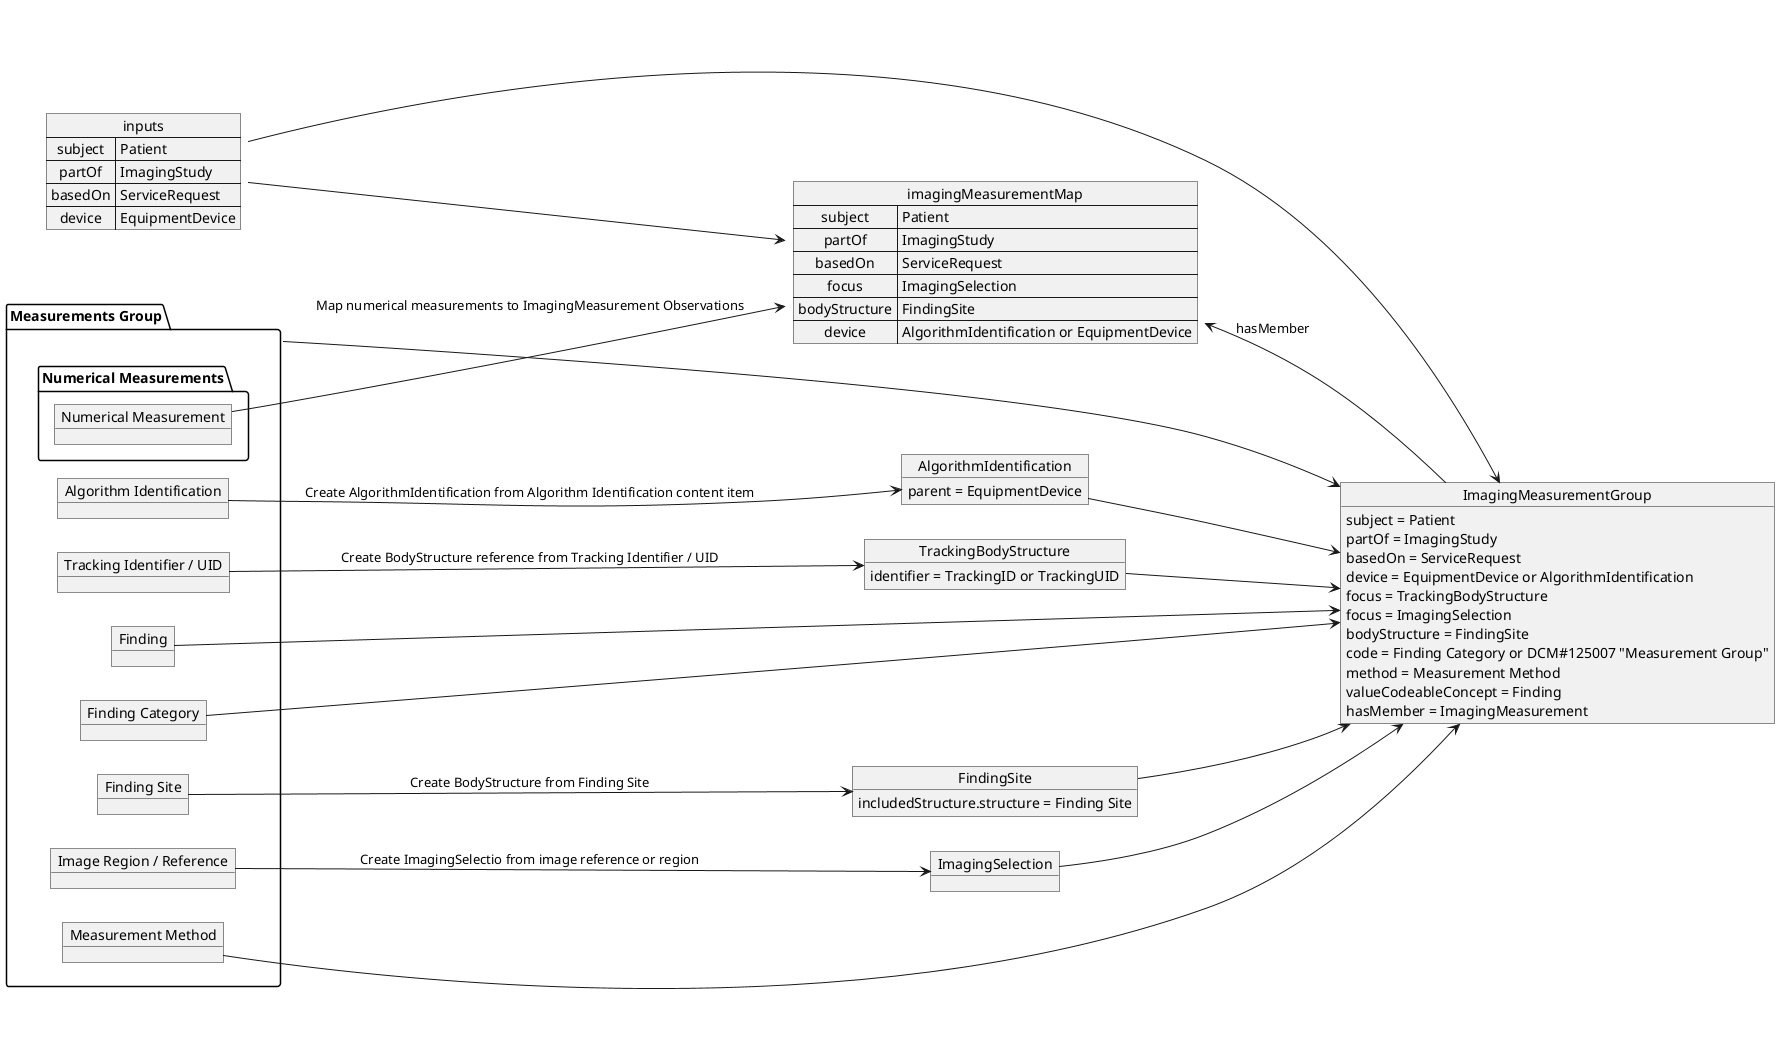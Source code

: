 @startuml imaging_measurement_group_mapping
left to right direction

map inputs {
   subject => Patient
   partOf => ImagingStudy
   basedOn => ServiceRequest
   device => EquipmentDevice
}

package "Measurements Group" as measurementGroup {
   object "Algorithm Identification" as algorithm
   object "Tracking Identifier / UID" as tracking
   object "Finding" as finding
   object "Finding Category" as findingCategory
   object "Finding Site" as findingSite
   object "Image Region / Reference" as imageRegion
   object "Measurement Method" as method
   package "Numerical Measurements" {
    object "Numerical Measurement" as measurement
   }
}

object AlgorithmIdentification {
    parent = EquipmentDevice
}

object TrackingBodyStructure {
    identifier = TrackingID or TrackingUID
}

object FindingSite {
    includedStructure.structure = Finding Site
}

object ImagingSelection 

object "ImagingMeasurementGroup" as imagingMeasurementGroup {
    subject = Patient
    partOf = ImagingStudy
    basedOn = ServiceRequest
    device = EquipmentDevice or AlgorithmIdentification
    focus = TrackingBodyStructure
    focus = ImagingSelection
    bodyStructure = FindingSite
    code = Finding Category or DCM#125007 "Measurement Group"
    method = Measurement Method
    valueCodeableConcept = Finding
    hasMember = ImagingMeasurement
}

map imagingMeasurementMap {
    subject => Patient
    partOf => ImagingStudy
    basedOn => ServiceRequest
    focus => TrackingBodyStructure
    focus => ImagingSelection
    bodyStructure => FindingSite
    device => AlgorithmIdentification or EquipmentDevice
}

algorithm --> AlgorithmIdentification: Create AlgorithmIdentification from Algorithm Identification content item
tracking --> TrackingBodyStructure: Create BodyStructure reference from Tracking Identifier / UID
findingSite --> FindingSite: Create BodyStructure from Finding Site
imageRegion --> ImagingSelection: Create ImagingSelectio from image reference or region

inputs --> imagingMeasurementGroup
AlgorithmIdentification --> imagingMeasurementGroup
TrackingBodyStructure --> imagingMeasurementGroup
finding --> imagingMeasurementGroup
findingCategory --> imagingMeasurementGroup
FindingSite --> imagingMeasurementGroup
ImagingSelection --> imagingMeasurementGroup
measurementGroup --> imagingMeasurementGroup
method --> imagingMeasurementGroup

inputs --> imagingMeasurementMap
measurement --> imagingMeasurementMap: Map numerical measurements to ImagingMeasurement Observations
imagingMeasurementMap <-- imagingMeasurementGroup: hasMember
@enduml